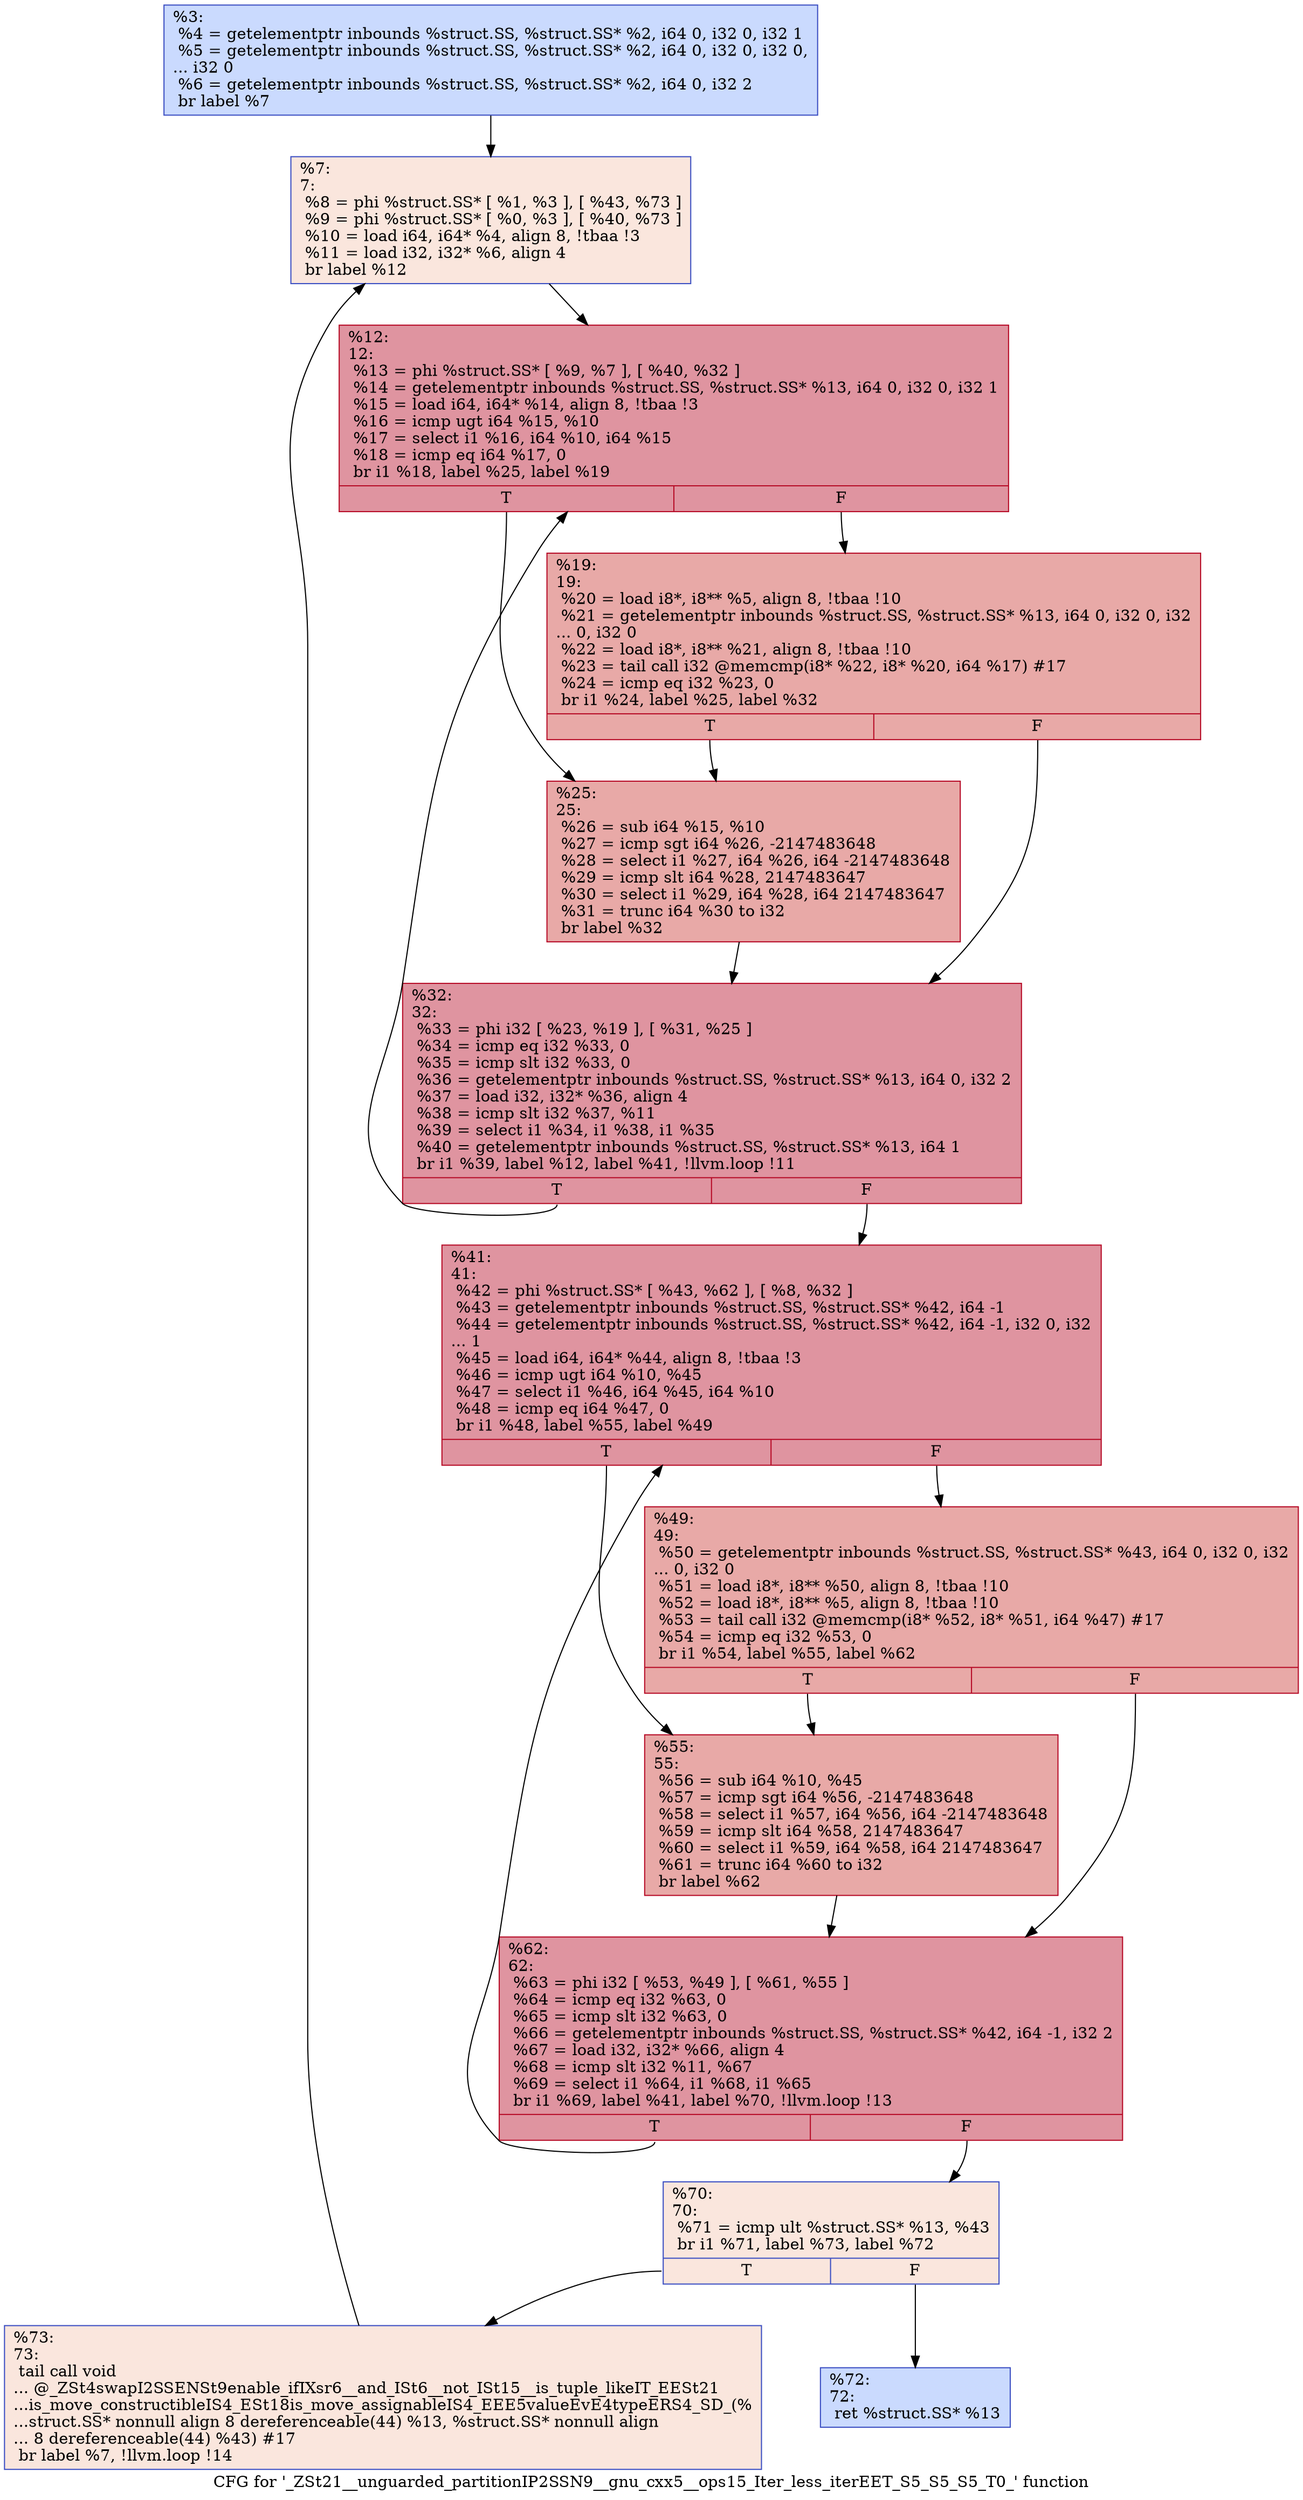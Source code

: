 digraph "CFG for '_ZSt21__unguarded_partitionIP2SSN9__gnu_cxx5__ops15_Iter_less_iterEET_S5_S5_S5_T0_' function" {
	label="CFG for '_ZSt21__unguarded_partitionIP2SSN9__gnu_cxx5__ops15_Iter_less_iterEET_S5_S5_S5_T0_' function";

	Node0x55804d17a190 [shape=record,color="#3d50c3ff", style=filled, fillcolor="#88abfd70",label="{%3:\l  %4 = getelementptr inbounds %struct.SS, %struct.SS* %2, i64 0, i32 0, i32 1\l  %5 = getelementptr inbounds %struct.SS, %struct.SS* %2, i64 0, i32 0, i32 0,\l... i32 0\l  %6 = getelementptr inbounds %struct.SS, %struct.SS* %2, i64 0, i32 2\l  br label %7\l}"];
	Node0x55804d17a190 -> Node0x55804d17a4d0;
	Node0x55804d17a4d0 [shape=record,color="#3d50c3ff", style=filled, fillcolor="#f3c7b170",label="{%7:\l7:                                                \l  %8 = phi %struct.SS* [ %1, %3 ], [ %43, %73 ]\l  %9 = phi %struct.SS* [ %0, %3 ], [ %40, %73 ]\l  %10 = load i64, i64* %4, align 8, !tbaa !3\l  %11 = load i32, i32* %6, align 4\l  br label %12\l}"];
	Node0x55804d17a4d0 -> Node0x55804d17a6a0;
	Node0x55804d17a6a0 [shape=record,color="#b70d28ff", style=filled, fillcolor="#b70d2870",label="{%12:\l12:                                               \l  %13 = phi %struct.SS* [ %9, %7 ], [ %40, %32 ]\l  %14 = getelementptr inbounds %struct.SS, %struct.SS* %13, i64 0, i32 0, i32 1\l  %15 = load i64, i64* %14, align 8, !tbaa !3\l  %16 = icmp ugt i64 %15, %10\l  %17 = select i1 %16, i64 %10, i64 %15\l  %18 = icmp eq i64 %17, 0\l  br i1 %18, label %25, label %19\l|{<s0>T|<s1>F}}"];
	Node0x55804d17a6a0:s0 -> Node0x55804d156720;
	Node0x55804d17a6a0:s1 -> Node0x55804d1567b0;
	Node0x55804d1567b0 [shape=record,color="#b70d28ff", style=filled, fillcolor="#ca3b3770",label="{%19:\l19:                                               \l  %20 = load i8*, i8** %5, align 8, !tbaa !10\l  %21 = getelementptr inbounds %struct.SS, %struct.SS* %13, i64 0, i32 0, i32\l... 0, i32 0\l  %22 = load i8*, i8** %21, align 8, !tbaa !10\l  %23 = tail call i32 @memcmp(i8* %22, i8* %20, i64 %17) #17\l  %24 = icmp eq i32 %23, 0\l  br i1 %24, label %25, label %32\l|{<s0>T|<s1>F}}"];
	Node0x55804d1567b0:s0 -> Node0x55804d156720;
	Node0x55804d1567b0:s1 -> Node0x55804d1564a0;
	Node0x55804d156720 [shape=record,color="#b70d28ff", style=filled, fillcolor="#ca3b3770",label="{%25:\l25:                                               \l  %26 = sub i64 %15, %10\l  %27 = icmp sgt i64 %26, -2147483648\l  %28 = select i1 %27, i64 %26, i64 -2147483648\l  %29 = icmp slt i64 %28, 2147483647\l  %30 = select i1 %29, i64 %28, i64 2147483647\l  %31 = trunc i64 %30 to i32\l  br label %32\l}"];
	Node0x55804d156720 -> Node0x55804d1564a0;
	Node0x55804d1564a0 [shape=record,color="#b70d28ff", style=filled, fillcolor="#b70d2870",label="{%32:\l32:                                               \l  %33 = phi i32 [ %23, %19 ], [ %31, %25 ]\l  %34 = icmp eq i32 %33, 0\l  %35 = icmp slt i32 %33, 0\l  %36 = getelementptr inbounds %struct.SS, %struct.SS* %13, i64 0, i32 2\l  %37 = load i32, i32* %36, align 4\l  %38 = icmp slt i32 %37, %11\l  %39 = select i1 %34, i1 %38, i1 %35\l  %40 = getelementptr inbounds %struct.SS, %struct.SS* %13, i64 1\l  br i1 %39, label %12, label %41, !llvm.loop !11\l|{<s0>T|<s1>F}}"];
	Node0x55804d1564a0:s0 -> Node0x55804d17a6a0;
	Node0x55804d1564a0:s1 -> Node0x55804d17cac0;
	Node0x55804d17cac0 [shape=record,color="#b70d28ff", style=filled, fillcolor="#b70d2870",label="{%41:\l41:                                               \l  %42 = phi %struct.SS* [ %43, %62 ], [ %8, %32 ]\l  %43 = getelementptr inbounds %struct.SS, %struct.SS* %42, i64 -1\l  %44 = getelementptr inbounds %struct.SS, %struct.SS* %42, i64 -1, i32 0, i32\l... 1\l  %45 = load i64, i64* %44, align 8, !tbaa !3\l  %46 = icmp ugt i64 %10, %45\l  %47 = select i1 %46, i64 %45, i64 %10\l  %48 = icmp eq i64 %47, 0\l  br i1 %48, label %55, label %49\l|{<s0>T|<s1>F}}"];
	Node0x55804d17cac0:s0 -> Node0x55804d17d100;
	Node0x55804d17cac0:s1 -> Node0x55804d17d150;
	Node0x55804d17d150 [shape=record,color="#b70d28ff", style=filled, fillcolor="#ca3b3770",label="{%49:\l49:                                               \l  %50 = getelementptr inbounds %struct.SS, %struct.SS* %43, i64 0, i32 0, i32\l... 0, i32 0\l  %51 = load i8*, i8** %50, align 8, !tbaa !10\l  %52 = load i8*, i8** %5, align 8, !tbaa !10\l  %53 = tail call i32 @memcmp(i8* %52, i8* %51, i64 %47) #17\l  %54 = icmp eq i32 %53, 0\l  br i1 %54, label %55, label %62\l|{<s0>T|<s1>F}}"];
	Node0x55804d17d150:s0 -> Node0x55804d17d100;
	Node0x55804d17d150:s1 -> Node0x55804d17cc40;
	Node0x55804d17d100 [shape=record,color="#b70d28ff", style=filled, fillcolor="#ca3b3770",label="{%55:\l55:                                               \l  %56 = sub i64 %10, %45\l  %57 = icmp sgt i64 %56, -2147483648\l  %58 = select i1 %57, i64 %56, i64 -2147483648\l  %59 = icmp slt i64 %58, 2147483647\l  %60 = select i1 %59, i64 %58, i64 2147483647\l  %61 = trunc i64 %60 to i32\l  br label %62\l}"];
	Node0x55804d17d100 -> Node0x55804d17cc40;
	Node0x55804d17cc40 [shape=record,color="#b70d28ff", style=filled, fillcolor="#b70d2870",label="{%62:\l62:                                               \l  %63 = phi i32 [ %53, %49 ], [ %61, %55 ]\l  %64 = icmp eq i32 %63, 0\l  %65 = icmp slt i32 %63, 0\l  %66 = getelementptr inbounds %struct.SS, %struct.SS* %42, i64 -1, i32 2\l  %67 = load i32, i32* %66, align 4\l  %68 = icmp slt i32 %11, %67\l  %69 = select i1 %64, i1 %68, i1 %65\l  br i1 %69, label %41, label %70, !llvm.loop !13\l|{<s0>T|<s1>F}}"];
	Node0x55804d17cc40:s0 -> Node0x55804d17cac0;
	Node0x55804d17cc40:s1 -> Node0x55804d17df10;
	Node0x55804d17df10 [shape=record,color="#3d50c3ff", style=filled, fillcolor="#f3c7b170",label="{%70:\l70:                                               \l  %71 = icmp ult %struct.SS* %13, %43\l  br i1 %71, label %73, label %72\l|{<s0>T|<s1>F}}"];
	Node0x55804d17df10:s0 -> Node0x55804d17a590;
	Node0x55804d17df10:s1 -> Node0x55804d17e120;
	Node0x55804d17e120 [shape=record,color="#3d50c3ff", style=filled, fillcolor="#88abfd70",label="{%72:\l72:                                               \l  ret %struct.SS* %13\l}"];
	Node0x55804d17a590 [shape=record,color="#3d50c3ff", style=filled, fillcolor="#f3c7b170",label="{%73:\l73:                                               \l  tail call void\l... @_ZSt4swapI2SSENSt9enable_ifIXsr6__and_ISt6__not_ISt15__is_tuple_likeIT_EESt21\l...is_move_constructibleIS4_ESt18is_move_assignableIS4_EEE5valueEvE4typeERS4_SD_(%\l...struct.SS* nonnull align 8 dereferenceable(44) %13, %struct.SS* nonnull align\l... 8 dereferenceable(44) %43) #17\l  br label %7, !llvm.loop !14\l}"];
	Node0x55804d17a590 -> Node0x55804d17a4d0;
}
